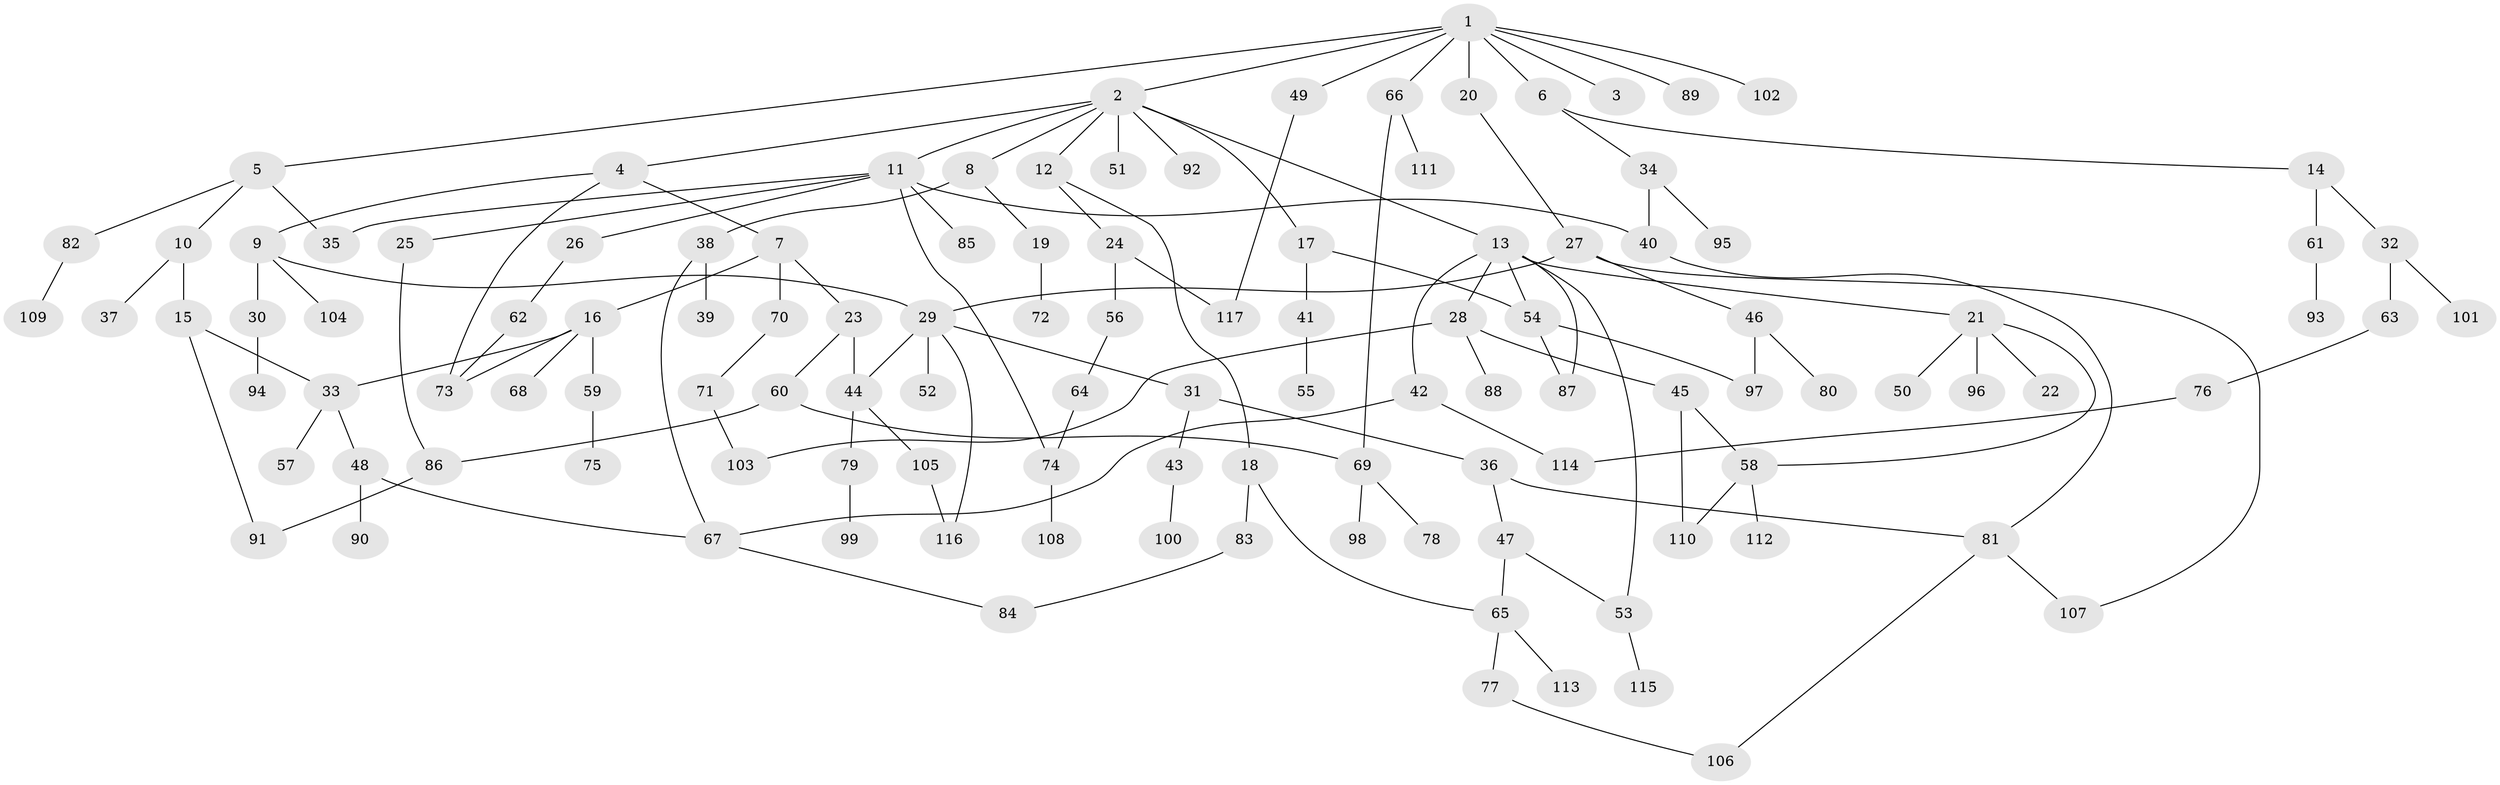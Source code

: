// Generated by graph-tools (version 1.1) at 2025/10/02/27/25 16:10:55]
// undirected, 117 vertices, 144 edges
graph export_dot {
graph [start="1"]
  node [color=gray90,style=filled];
  1;
  2;
  3;
  4;
  5;
  6;
  7;
  8;
  9;
  10;
  11;
  12;
  13;
  14;
  15;
  16;
  17;
  18;
  19;
  20;
  21;
  22;
  23;
  24;
  25;
  26;
  27;
  28;
  29;
  30;
  31;
  32;
  33;
  34;
  35;
  36;
  37;
  38;
  39;
  40;
  41;
  42;
  43;
  44;
  45;
  46;
  47;
  48;
  49;
  50;
  51;
  52;
  53;
  54;
  55;
  56;
  57;
  58;
  59;
  60;
  61;
  62;
  63;
  64;
  65;
  66;
  67;
  68;
  69;
  70;
  71;
  72;
  73;
  74;
  75;
  76;
  77;
  78;
  79;
  80;
  81;
  82;
  83;
  84;
  85;
  86;
  87;
  88;
  89;
  90;
  91;
  92;
  93;
  94;
  95;
  96;
  97;
  98;
  99;
  100;
  101;
  102;
  103;
  104;
  105;
  106;
  107;
  108;
  109;
  110;
  111;
  112;
  113;
  114;
  115;
  116;
  117;
  1 -- 2;
  1 -- 3;
  1 -- 5;
  1 -- 6;
  1 -- 20;
  1 -- 49;
  1 -- 66;
  1 -- 89;
  1 -- 102;
  2 -- 4;
  2 -- 8;
  2 -- 11;
  2 -- 12;
  2 -- 13;
  2 -- 17;
  2 -- 51;
  2 -- 92;
  4 -- 7;
  4 -- 9;
  4 -- 73;
  5 -- 10;
  5 -- 82;
  5 -- 35;
  6 -- 14;
  6 -- 34;
  7 -- 16;
  7 -- 23;
  7 -- 70;
  8 -- 19;
  8 -- 38;
  9 -- 30;
  9 -- 104;
  9 -- 29;
  10 -- 15;
  10 -- 37;
  11 -- 25;
  11 -- 26;
  11 -- 35;
  11 -- 40;
  11 -- 74;
  11 -- 85;
  12 -- 18;
  12 -- 24;
  13 -- 21;
  13 -- 28;
  13 -- 42;
  13 -- 54;
  13 -- 53;
  13 -- 87;
  14 -- 32;
  14 -- 61;
  15 -- 33;
  15 -- 91;
  16 -- 59;
  16 -- 68;
  16 -- 73;
  16 -- 33;
  17 -- 41;
  17 -- 54;
  18 -- 65;
  18 -- 83;
  19 -- 72;
  20 -- 27;
  21 -- 22;
  21 -- 50;
  21 -- 96;
  21 -- 58;
  23 -- 60;
  23 -- 44;
  24 -- 56;
  24 -- 117;
  25 -- 86;
  26 -- 62;
  27 -- 29;
  27 -- 46;
  27 -- 107;
  28 -- 45;
  28 -- 88;
  28 -- 103;
  29 -- 31;
  29 -- 44;
  29 -- 52;
  29 -- 116;
  30 -- 94;
  31 -- 36;
  31 -- 43;
  32 -- 63;
  32 -- 101;
  33 -- 48;
  33 -- 57;
  34 -- 95;
  34 -- 40;
  36 -- 47;
  36 -- 81;
  38 -- 39;
  38 -- 67;
  40 -- 81;
  41 -- 55;
  42 -- 114;
  42 -- 67;
  43 -- 100;
  44 -- 79;
  44 -- 105;
  45 -- 58;
  45 -- 110;
  46 -- 80;
  46 -- 97;
  47 -- 53;
  47 -- 65;
  48 -- 67;
  48 -- 90;
  49 -- 117;
  53 -- 115;
  54 -- 87;
  54 -- 97;
  56 -- 64;
  58 -- 112;
  58 -- 110;
  59 -- 75;
  60 -- 86;
  60 -- 69;
  61 -- 93;
  62 -- 73;
  63 -- 76;
  64 -- 74;
  65 -- 77;
  65 -- 113;
  66 -- 69;
  66 -- 111;
  67 -- 84;
  69 -- 78;
  69 -- 98;
  70 -- 71;
  71 -- 103;
  74 -- 108;
  76 -- 114;
  77 -- 106;
  79 -- 99;
  81 -- 106;
  81 -- 107;
  82 -- 109;
  83 -- 84;
  86 -- 91;
  105 -- 116;
}
